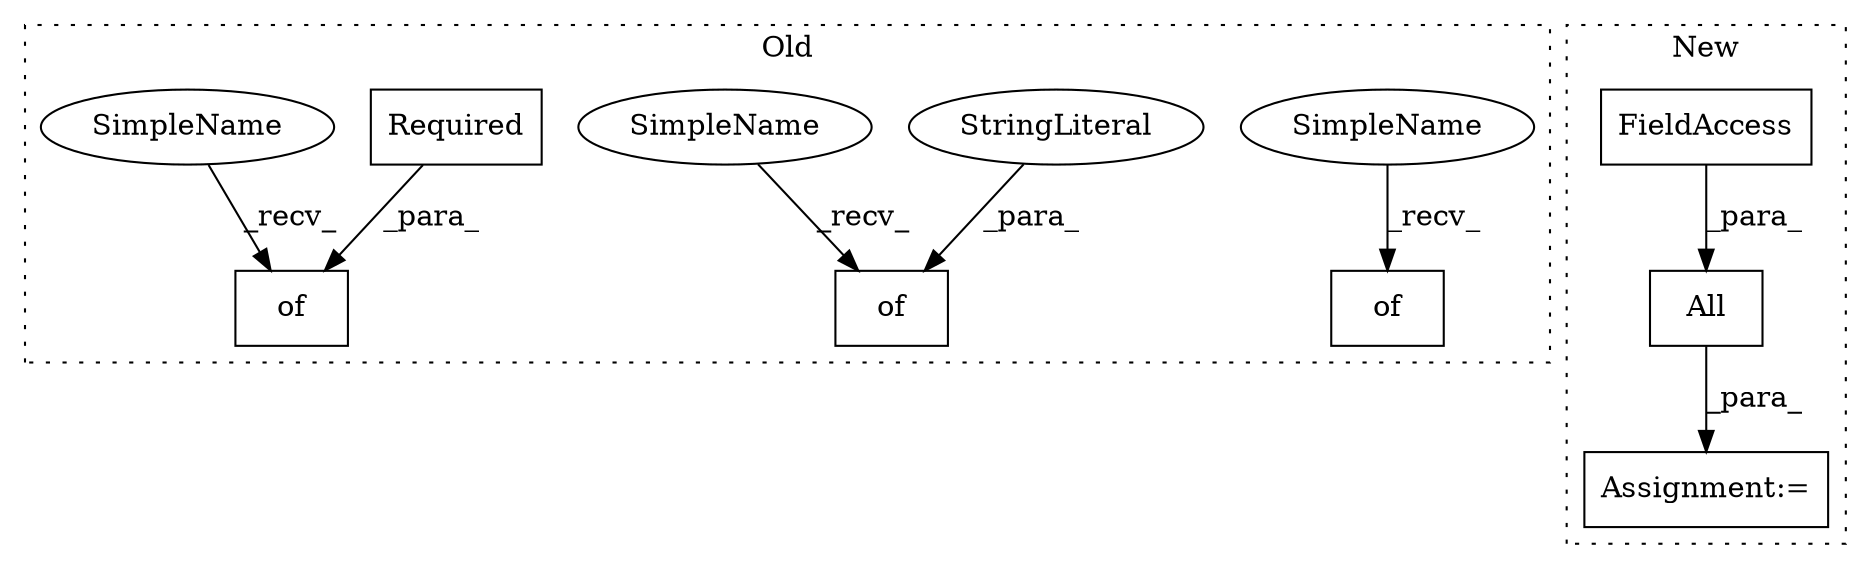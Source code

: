 digraph G {
subgraph cluster0 {
1 [label="Required" a="32" s="1126,1146" l="9,1" shape="box"];
4 [label="of" a="32" s="1999,2072" l="3,1" shape="box"];
5 [label="of" a="32" s="1879,1914" l="3,1" shape="box"];
6 [label="StringLiteral" a="45" s="1891" l="23" shape="ellipse"];
7 [label="of" a="32" s="1939,1971" l="3,1" shape="box"];
9 [label="SimpleName" a="42" s="1935" l="3" shape="ellipse"];
10 [label="SimpleName" a="42" s="1875" l="3" shape="ellipse"];
11 [label="SimpleName" a="42" s="1995" l="3" shape="ellipse"];
label = "Old";
style="dotted";
}
subgraph cluster1 {
2 [label="All" a="32" s="1836,1911" l="4,1" shape="box"];
3 [label="FieldAccess" a="22" s="1840" l="13" shape="box"];
8 [label="Assignment:=" a="7" s="1727" l="1" shape="box"];
label = "New";
style="dotted";
}
1 -> 4 [label="_para_"];
2 -> 8 [label="_para_"];
3 -> 2 [label="_para_"];
6 -> 5 [label="_para_"];
9 -> 7 [label="_recv_"];
10 -> 5 [label="_recv_"];
11 -> 4 [label="_recv_"];
}